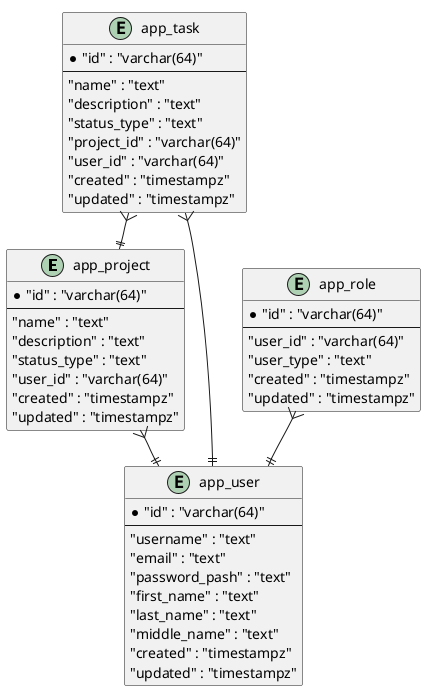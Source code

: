 @startuml 
'!pragma graphviz_dot jdot 
!pragma layout smetana 
entity "app_project" {
    *"id" : "varchar(64)"
---
    "name" : "text"
    "description" : "text"
    "status_type" : "text"
    "user_id" : "varchar(64)"
    "created" : "timestampz"
    "updated" : "timestampz"
}

entity "app_task" {
    *"id" : "varchar(64)"
---
    "name" : "text"
    "description" : "text"
    "status_type" : "text"
    "project_id" : "varchar(64)"
    "user_id" : "varchar(64)"
    "created" : "timestampz"
    "updated" : "timestampz"
}

entity "app_user" {
    *"id" : "varchar(64)"
---
    "username" : "text"
    "email" : "text"
    "password_рash" : "text"
    "first_name" : "text"
    "last_name" : "text"
    "middle_name" : "text"
    "created" : "timestampz"
    "updated" : "timestampz"
}

entity "app_role" {
    *"id" : "varchar(64)"
---
    "user_id" : "varchar(64)"
    "user_type" : "text"
    "created" : "timestampz"
    "updated" : "timestampz"
}

"app_project" }--|| "app_user"
"app_task" }--|| "app_project"
"app_task" }--|| "app_user"
"app_role" }--|| "app_user"

@enduml
